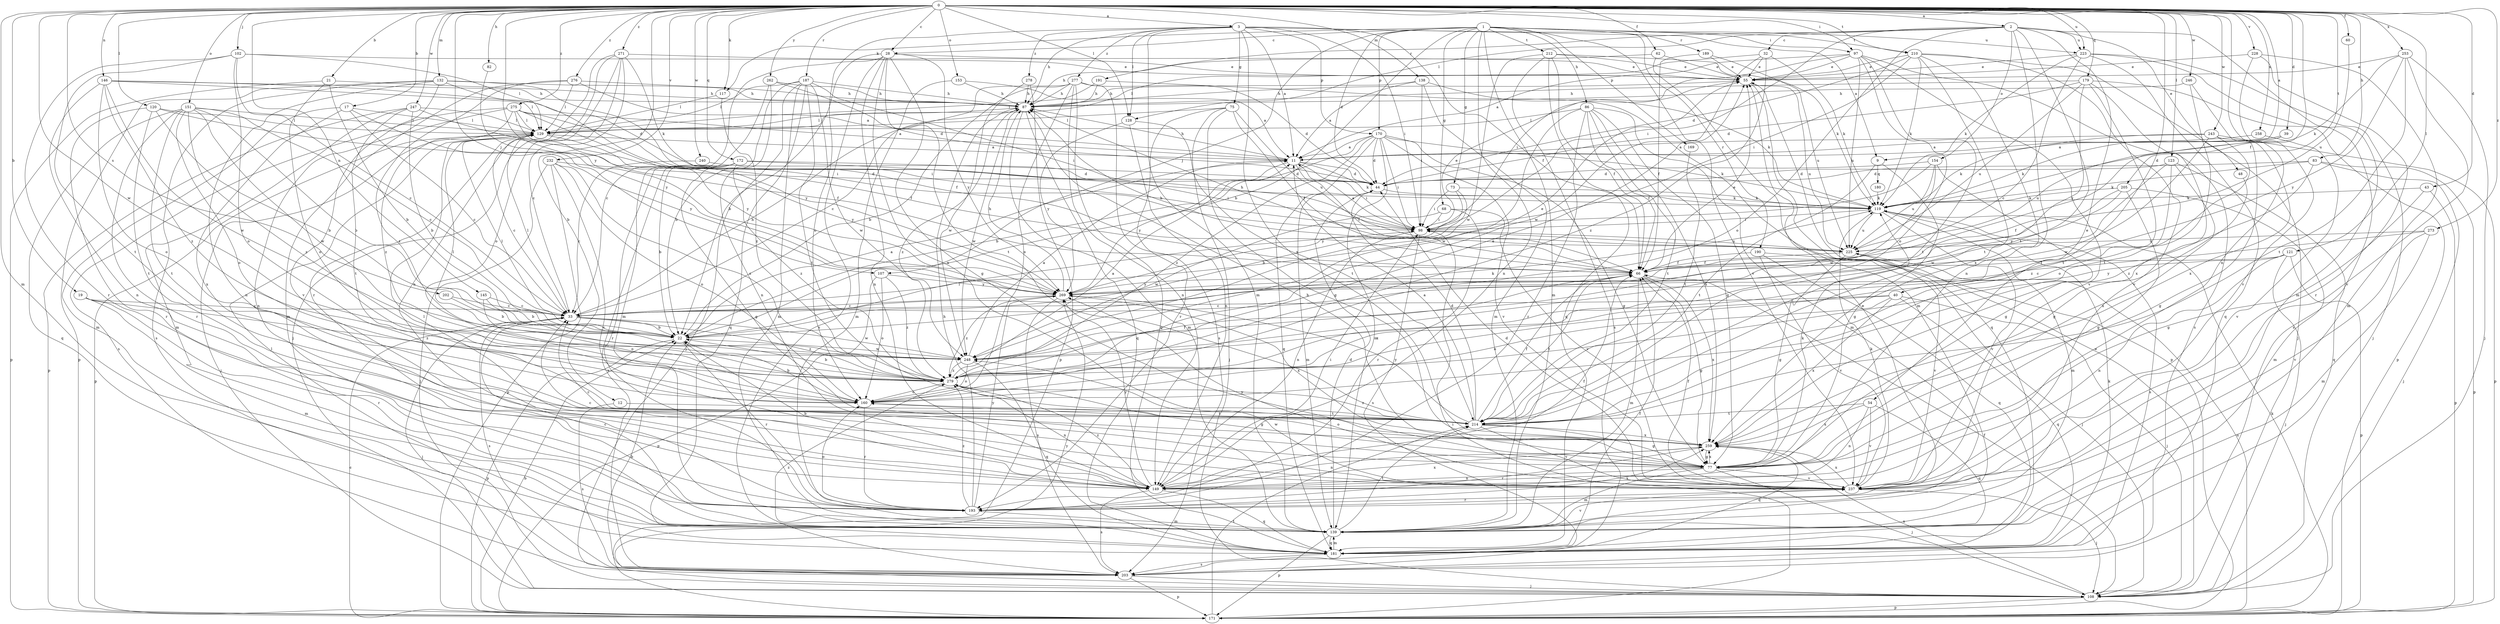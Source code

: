 strict digraph  {
0;
1;
2;
3;
9;
11;
12;
17;
19;
21;
22;
28;
32;
33;
39;
40;
43;
44;
48;
54;
55;
60;
62;
66;
68;
73;
75;
77;
82;
83;
86;
87;
97;
98;
102;
107;
108;
117;
119;
120;
121;
123;
128;
129;
132;
138;
139;
145;
146;
149;
151;
153;
154;
160;
169;
170;
171;
172;
179;
180;
181;
187;
189;
190;
191;
193;
202;
203;
205;
210;
212;
214;
223;
225;
228;
232;
237;
240;
243;
246;
247;
248;
253;
258;
259;
262;
269;
271;
273;
275;
276;
277;
278;
279;
0 -> 2  [label=a];
0 -> 3  [label=a];
0 -> 9  [label=a];
0 -> 12  [label=b];
0 -> 17  [label=b];
0 -> 19  [label=b];
0 -> 21  [label=b];
0 -> 28  [label=c];
0 -> 39  [label=d];
0 -> 40  [label=d];
0 -> 43  [label=d];
0 -> 60  [label=f];
0 -> 62  [label=f];
0 -> 66  [label=f];
0 -> 82  [label=h];
0 -> 83  [label=h];
0 -> 97  [label=i];
0 -> 102  [label=j];
0 -> 107  [label=j];
0 -> 117  [label=k];
0 -> 120  [label=l];
0 -> 121  [label=l];
0 -> 123  [label=l];
0 -> 128  [label=l];
0 -> 132  [label=m];
0 -> 138  [label=m];
0 -> 139  [label=m];
0 -> 145  [label=n];
0 -> 146  [label=n];
0 -> 149  [label=n];
0 -> 151  [label=o];
0 -> 153  [label=o];
0 -> 172  [label=q];
0 -> 179  [label=q];
0 -> 187  [label=r];
0 -> 202  [label=s];
0 -> 205  [label=t];
0 -> 210  [label=t];
0 -> 223  [label=u];
0 -> 228  [label=v];
0 -> 232  [label=v];
0 -> 240  [label=w];
0 -> 243  [label=w];
0 -> 246  [label=w];
0 -> 247  [label=w];
0 -> 248  [label=w];
0 -> 253  [label=x];
0 -> 258  [label=x];
0 -> 262  [label=y];
0 -> 269  [label=y];
0 -> 271  [label=z];
0 -> 273  [label=z];
0 -> 275  [label=z];
0 -> 276  [label=z];
1 -> 22  [label=b];
1 -> 28  [label=c];
1 -> 44  [label=d];
1 -> 68  [label=g];
1 -> 73  [label=g];
1 -> 86  [label=h];
1 -> 97  [label=i];
1 -> 107  [label=j];
1 -> 117  [label=k];
1 -> 139  [label=m];
1 -> 149  [label=n];
1 -> 169  [label=p];
1 -> 170  [label=p];
1 -> 189  [label=r];
1 -> 190  [label=r];
1 -> 210  [label=t];
1 -> 212  [label=t];
1 -> 237  [label=v];
2 -> 32  [label=c];
2 -> 48  [label=e];
2 -> 54  [label=e];
2 -> 98  [label=i];
2 -> 128  [label=l];
2 -> 139  [label=m];
2 -> 149  [label=n];
2 -> 154  [label=o];
2 -> 160  [label=o];
2 -> 191  [label=r];
2 -> 214  [label=t];
2 -> 223  [label=u];
3 -> 9  [label=a];
3 -> 11  [label=a];
3 -> 66  [label=f];
3 -> 75  [label=g];
3 -> 87  [label=h];
3 -> 98  [label=i];
3 -> 128  [label=l];
3 -> 139  [label=m];
3 -> 160  [label=o];
3 -> 170  [label=p];
3 -> 223  [label=u];
3 -> 259  [label=x];
3 -> 277  [label=z];
3 -> 278  [label=z];
9 -> 77  [label=g];
9 -> 180  [label=q];
9 -> 214  [label=t];
11 -> 44  [label=d];
11 -> 66  [label=f];
11 -> 87  [label=h];
11 -> 98  [label=i];
11 -> 119  [label=k];
11 -> 269  [label=y];
12 -> 203  [label=s];
12 -> 214  [label=t];
17 -> 33  [label=c];
17 -> 129  [label=l];
17 -> 139  [label=m];
17 -> 259  [label=x];
17 -> 269  [label=y];
19 -> 33  [label=c];
19 -> 139  [label=m];
19 -> 193  [label=r];
19 -> 279  [label=z];
21 -> 22  [label=b];
21 -> 87  [label=h];
21 -> 160  [label=o];
21 -> 171  [label=p];
22 -> 11  [label=a];
22 -> 98  [label=i];
22 -> 119  [label=k];
22 -> 129  [label=l];
22 -> 171  [label=p];
22 -> 193  [label=r];
22 -> 248  [label=w];
28 -> 22  [label=b];
28 -> 33  [label=c];
28 -> 55  [label=e];
28 -> 77  [label=g];
28 -> 149  [label=n];
28 -> 203  [label=s];
28 -> 214  [label=t];
28 -> 259  [label=x];
28 -> 269  [label=y];
32 -> 55  [label=e];
32 -> 119  [label=k];
32 -> 129  [label=l];
32 -> 248  [label=w];
32 -> 279  [label=z];
33 -> 22  [label=b];
33 -> 55  [label=e];
33 -> 87  [label=h];
33 -> 108  [label=j];
33 -> 129  [label=l];
33 -> 203  [label=s];
33 -> 248  [label=w];
33 -> 279  [label=z];
39 -> 11  [label=a];
39 -> 119  [label=k];
39 -> 225  [label=u];
40 -> 33  [label=c];
40 -> 108  [label=j];
40 -> 160  [label=o];
40 -> 181  [label=q];
40 -> 259  [label=x];
40 -> 279  [label=z];
43 -> 77  [label=g];
43 -> 119  [label=k];
43 -> 171  [label=p];
44 -> 119  [label=k];
44 -> 139  [label=m];
48 -> 77  [label=g];
54 -> 149  [label=n];
54 -> 181  [label=q];
54 -> 214  [label=t];
54 -> 237  [label=v];
54 -> 259  [label=x];
55 -> 87  [label=h];
55 -> 181  [label=q];
55 -> 225  [label=u];
60 -> 225  [label=u];
62 -> 55  [label=e];
62 -> 87  [label=h];
62 -> 139  [label=m];
66 -> 55  [label=e];
66 -> 77  [label=g];
66 -> 87  [label=h];
66 -> 139  [label=m];
66 -> 214  [label=t];
66 -> 259  [label=x];
66 -> 269  [label=y];
68 -> 98  [label=i];
68 -> 193  [label=r];
68 -> 237  [label=v];
68 -> 248  [label=w];
73 -> 22  [label=b];
73 -> 98  [label=i];
73 -> 119  [label=k];
73 -> 269  [label=y];
75 -> 66  [label=f];
75 -> 77  [label=g];
75 -> 108  [label=j];
75 -> 129  [label=l];
75 -> 193  [label=r];
75 -> 225  [label=u];
77 -> 33  [label=c];
77 -> 87  [label=h];
77 -> 108  [label=j];
77 -> 119  [label=k];
77 -> 139  [label=m];
77 -> 149  [label=n];
77 -> 237  [label=v];
77 -> 259  [label=x];
82 -> 269  [label=y];
83 -> 44  [label=d];
83 -> 108  [label=j];
83 -> 119  [label=k];
83 -> 171  [label=p];
83 -> 279  [label=z];
86 -> 66  [label=f];
86 -> 77  [label=g];
86 -> 129  [label=l];
86 -> 139  [label=m];
86 -> 193  [label=r];
86 -> 214  [label=t];
86 -> 248  [label=w];
86 -> 259  [label=x];
87 -> 129  [label=l];
87 -> 139  [label=m];
87 -> 181  [label=q];
87 -> 248  [label=w];
87 -> 279  [label=z];
97 -> 11  [label=a];
97 -> 55  [label=e];
97 -> 98  [label=i];
97 -> 160  [label=o];
97 -> 203  [label=s];
97 -> 214  [label=t];
97 -> 225  [label=u];
97 -> 237  [label=v];
98 -> 11  [label=a];
98 -> 55  [label=e];
98 -> 149  [label=n];
98 -> 203  [label=s];
98 -> 225  [label=u];
102 -> 33  [label=c];
102 -> 55  [label=e];
102 -> 129  [label=l];
102 -> 160  [label=o];
102 -> 193  [label=r];
102 -> 214  [label=t];
107 -> 160  [label=o];
107 -> 171  [label=p];
107 -> 269  [label=y];
107 -> 279  [label=z];
108 -> 55  [label=e];
108 -> 66  [label=f];
108 -> 171  [label=p];
108 -> 259  [label=x];
108 -> 269  [label=y];
117 -> 129  [label=l];
117 -> 279  [label=z];
119 -> 98  [label=i];
119 -> 139  [label=m];
119 -> 203  [label=s];
119 -> 225  [label=u];
119 -> 237  [label=v];
120 -> 22  [label=b];
120 -> 66  [label=f];
120 -> 129  [label=l];
120 -> 193  [label=r];
120 -> 214  [label=t];
121 -> 66  [label=f];
121 -> 108  [label=j];
121 -> 149  [label=n];
121 -> 171  [label=p];
121 -> 269  [label=y];
123 -> 44  [label=d];
123 -> 181  [label=q];
123 -> 248  [label=w];
123 -> 259  [label=x];
123 -> 279  [label=z];
128 -> 149  [label=n];
128 -> 214  [label=t];
128 -> 269  [label=y];
129 -> 11  [label=a];
129 -> 33  [label=c];
129 -> 108  [label=j];
129 -> 171  [label=p];
129 -> 269  [label=y];
132 -> 66  [label=f];
132 -> 87  [label=h];
132 -> 149  [label=n];
132 -> 171  [label=p];
132 -> 203  [label=s];
132 -> 237  [label=v];
132 -> 269  [label=y];
138 -> 11  [label=a];
138 -> 87  [label=h];
138 -> 98  [label=i];
138 -> 119  [label=k];
138 -> 139  [label=m];
139 -> 33  [label=c];
139 -> 44  [label=d];
139 -> 171  [label=p];
139 -> 181  [label=q];
139 -> 214  [label=t];
139 -> 237  [label=v];
145 -> 22  [label=b];
145 -> 33  [label=c];
145 -> 160  [label=o];
146 -> 44  [label=d];
146 -> 87  [label=h];
146 -> 129  [label=l];
146 -> 149  [label=n];
146 -> 160  [label=o];
146 -> 248  [label=w];
146 -> 279  [label=z];
149 -> 22  [label=b];
149 -> 33  [label=c];
149 -> 66  [label=f];
149 -> 98  [label=i];
149 -> 181  [label=q];
149 -> 203  [label=s];
149 -> 259  [label=x];
149 -> 269  [label=y];
149 -> 279  [label=z];
151 -> 22  [label=b];
151 -> 33  [label=c];
151 -> 129  [label=l];
151 -> 160  [label=o];
151 -> 181  [label=q];
151 -> 193  [label=r];
151 -> 214  [label=t];
151 -> 248  [label=w];
151 -> 279  [label=z];
153 -> 11  [label=a];
153 -> 87  [label=h];
153 -> 139  [label=m];
154 -> 44  [label=d];
154 -> 77  [label=g];
154 -> 98  [label=i];
154 -> 225  [label=u];
154 -> 248  [label=w];
160 -> 22  [label=b];
160 -> 193  [label=r];
160 -> 214  [label=t];
169 -> 214  [label=t];
170 -> 11  [label=a];
170 -> 22  [label=b];
170 -> 44  [label=d];
170 -> 77  [label=g];
170 -> 98  [label=i];
170 -> 119  [label=k];
170 -> 139  [label=m];
170 -> 181  [label=q];
170 -> 237  [label=v];
170 -> 279  [label=z];
171 -> 22  [label=b];
171 -> 33  [label=c];
171 -> 98  [label=i];
171 -> 119  [label=k];
171 -> 214  [label=t];
171 -> 225  [label=u];
172 -> 22  [label=b];
172 -> 44  [label=d];
172 -> 77  [label=g];
172 -> 98  [label=i];
172 -> 193  [label=r];
172 -> 203  [label=s];
172 -> 279  [label=z];
179 -> 44  [label=d];
179 -> 87  [label=h];
179 -> 171  [label=p];
179 -> 214  [label=t];
179 -> 225  [label=u];
179 -> 259  [label=x];
179 -> 269  [label=y];
180 -> 119  [label=k];
181 -> 66  [label=f];
181 -> 119  [label=k];
181 -> 129  [label=l];
181 -> 139  [label=m];
181 -> 203  [label=s];
181 -> 279  [label=z];
187 -> 22  [label=b];
187 -> 87  [label=h];
187 -> 98  [label=i];
187 -> 108  [label=j];
187 -> 129  [label=l];
187 -> 139  [label=m];
187 -> 181  [label=q];
187 -> 214  [label=t];
187 -> 248  [label=w];
189 -> 55  [label=e];
189 -> 66  [label=f];
189 -> 225  [label=u];
190 -> 66  [label=f];
190 -> 108  [label=j];
190 -> 181  [label=q];
190 -> 237  [label=v];
191 -> 87  [label=h];
191 -> 129  [label=l];
191 -> 171  [label=p];
193 -> 55  [label=e];
193 -> 87  [label=h];
193 -> 139  [label=m];
193 -> 160  [label=o];
193 -> 259  [label=x];
193 -> 269  [label=y];
193 -> 279  [label=z];
202 -> 22  [label=b];
202 -> 33  [label=c];
203 -> 22  [label=b];
203 -> 108  [label=j];
203 -> 171  [label=p];
205 -> 66  [label=f];
205 -> 77  [label=g];
205 -> 119  [label=k];
205 -> 139  [label=m];
205 -> 269  [label=y];
210 -> 44  [label=d];
210 -> 55  [label=e];
210 -> 98  [label=i];
210 -> 108  [label=j];
210 -> 119  [label=k];
210 -> 214  [label=t];
210 -> 237  [label=v];
210 -> 259  [label=x];
212 -> 55  [label=e];
212 -> 66  [label=f];
212 -> 119  [label=k];
212 -> 181  [label=q];
212 -> 203  [label=s];
212 -> 248  [label=w];
214 -> 11  [label=a];
214 -> 44  [label=d];
214 -> 66  [label=f];
214 -> 77  [label=g];
214 -> 237  [label=v];
214 -> 259  [label=x];
214 -> 269  [label=y];
214 -> 279  [label=z];
223 -> 33  [label=c];
223 -> 55  [label=e];
223 -> 108  [label=j];
223 -> 119  [label=k];
223 -> 181  [label=q];
223 -> 203  [label=s];
225 -> 66  [label=f];
225 -> 77  [label=g];
225 -> 87  [label=h];
225 -> 98  [label=i];
225 -> 237  [label=v];
228 -> 55  [label=e];
228 -> 139  [label=m];
228 -> 193  [label=r];
228 -> 237  [label=v];
232 -> 44  [label=d];
232 -> 108  [label=j];
232 -> 160  [label=o];
232 -> 171  [label=p];
232 -> 237  [label=v];
232 -> 279  [label=z];
237 -> 44  [label=d];
237 -> 66  [label=f];
237 -> 108  [label=j];
237 -> 119  [label=k];
237 -> 129  [label=l];
237 -> 193  [label=r];
237 -> 248  [label=w];
237 -> 259  [label=x];
237 -> 269  [label=y];
240 -> 33  [label=c];
240 -> 44  [label=d];
243 -> 11  [label=a];
243 -> 77  [label=g];
243 -> 119  [label=k];
243 -> 160  [label=o];
243 -> 171  [label=p];
243 -> 248  [label=w];
246 -> 87  [label=h];
246 -> 214  [label=t];
246 -> 259  [label=x];
247 -> 22  [label=b];
247 -> 98  [label=i];
247 -> 129  [label=l];
247 -> 139  [label=m];
247 -> 171  [label=p];
247 -> 214  [label=t];
248 -> 11  [label=a];
248 -> 129  [label=l];
248 -> 160  [label=o];
248 -> 181  [label=q];
248 -> 279  [label=z];
253 -> 55  [label=e];
253 -> 108  [label=j];
253 -> 119  [label=k];
253 -> 214  [label=t];
253 -> 237  [label=v];
253 -> 269  [label=y];
258 -> 11  [label=a];
258 -> 237  [label=v];
259 -> 77  [label=g];
259 -> 149  [label=n];
259 -> 160  [label=o];
259 -> 181  [label=q];
259 -> 193  [label=r];
262 -> 44  [label=d];
262 -> 87  [label=h];
262 -> 139  [label=m];
262 -> 149  [label=n];
269 -> 33  [label=c];
269 -> 87  [label=h];
269 -> 203  [label=s];
269 -> 259  [label=x];
269 -> 279  [label=z];
271 -> 33  [label=c];
271 -> 55  [label=e];
271 -> 108  [label=j];
271 -> 119  [label=k];
271 -> 149  [label=n];
271 -> 160  [label=o];
271 -> 193  [label=r];
273 -> 33  [label=c];
273 -> 139  [label=m];
273 -> 225  [label=u];
273 -> 237  [label=v];
275 -> 11  [label=a];
275 -> 66  [label=f];
275 -> 98  [label=i];
275 -> 129  [label=l];
275 -> 149  [label=n];
275 -> 203  [label=s];
275 -> 269  [label=y];
275 -> 279  [label=z];
276 -> 11  [label=a];
276 -> 87  [label=h];
276 -> 129  [label=l];
276 -> 139  [label=m];
276 -> 279  [label=z];
277 -> 22  [label=b];
277 -> 33  [label=c];
277 -> 44  [label=d];
277 -> 87  [label=h];
277 -> 149  [label=n];
277 -> 160  [label=o];
277 -> 181  [label=q];
277 -> 203  [label=s];
278 -> 87  [label=h];
278 -> 171  [label=p];
278 -> 248  [label=w];
279 -> 11  [label=a];
279 -> 22  [label=b];
279 -> 55  [label=e];
279 -> 66  [label=f];
279 -> 77  [label=g];
279 -> 149  [label=n];
279 -> 160  [label=o];
}
